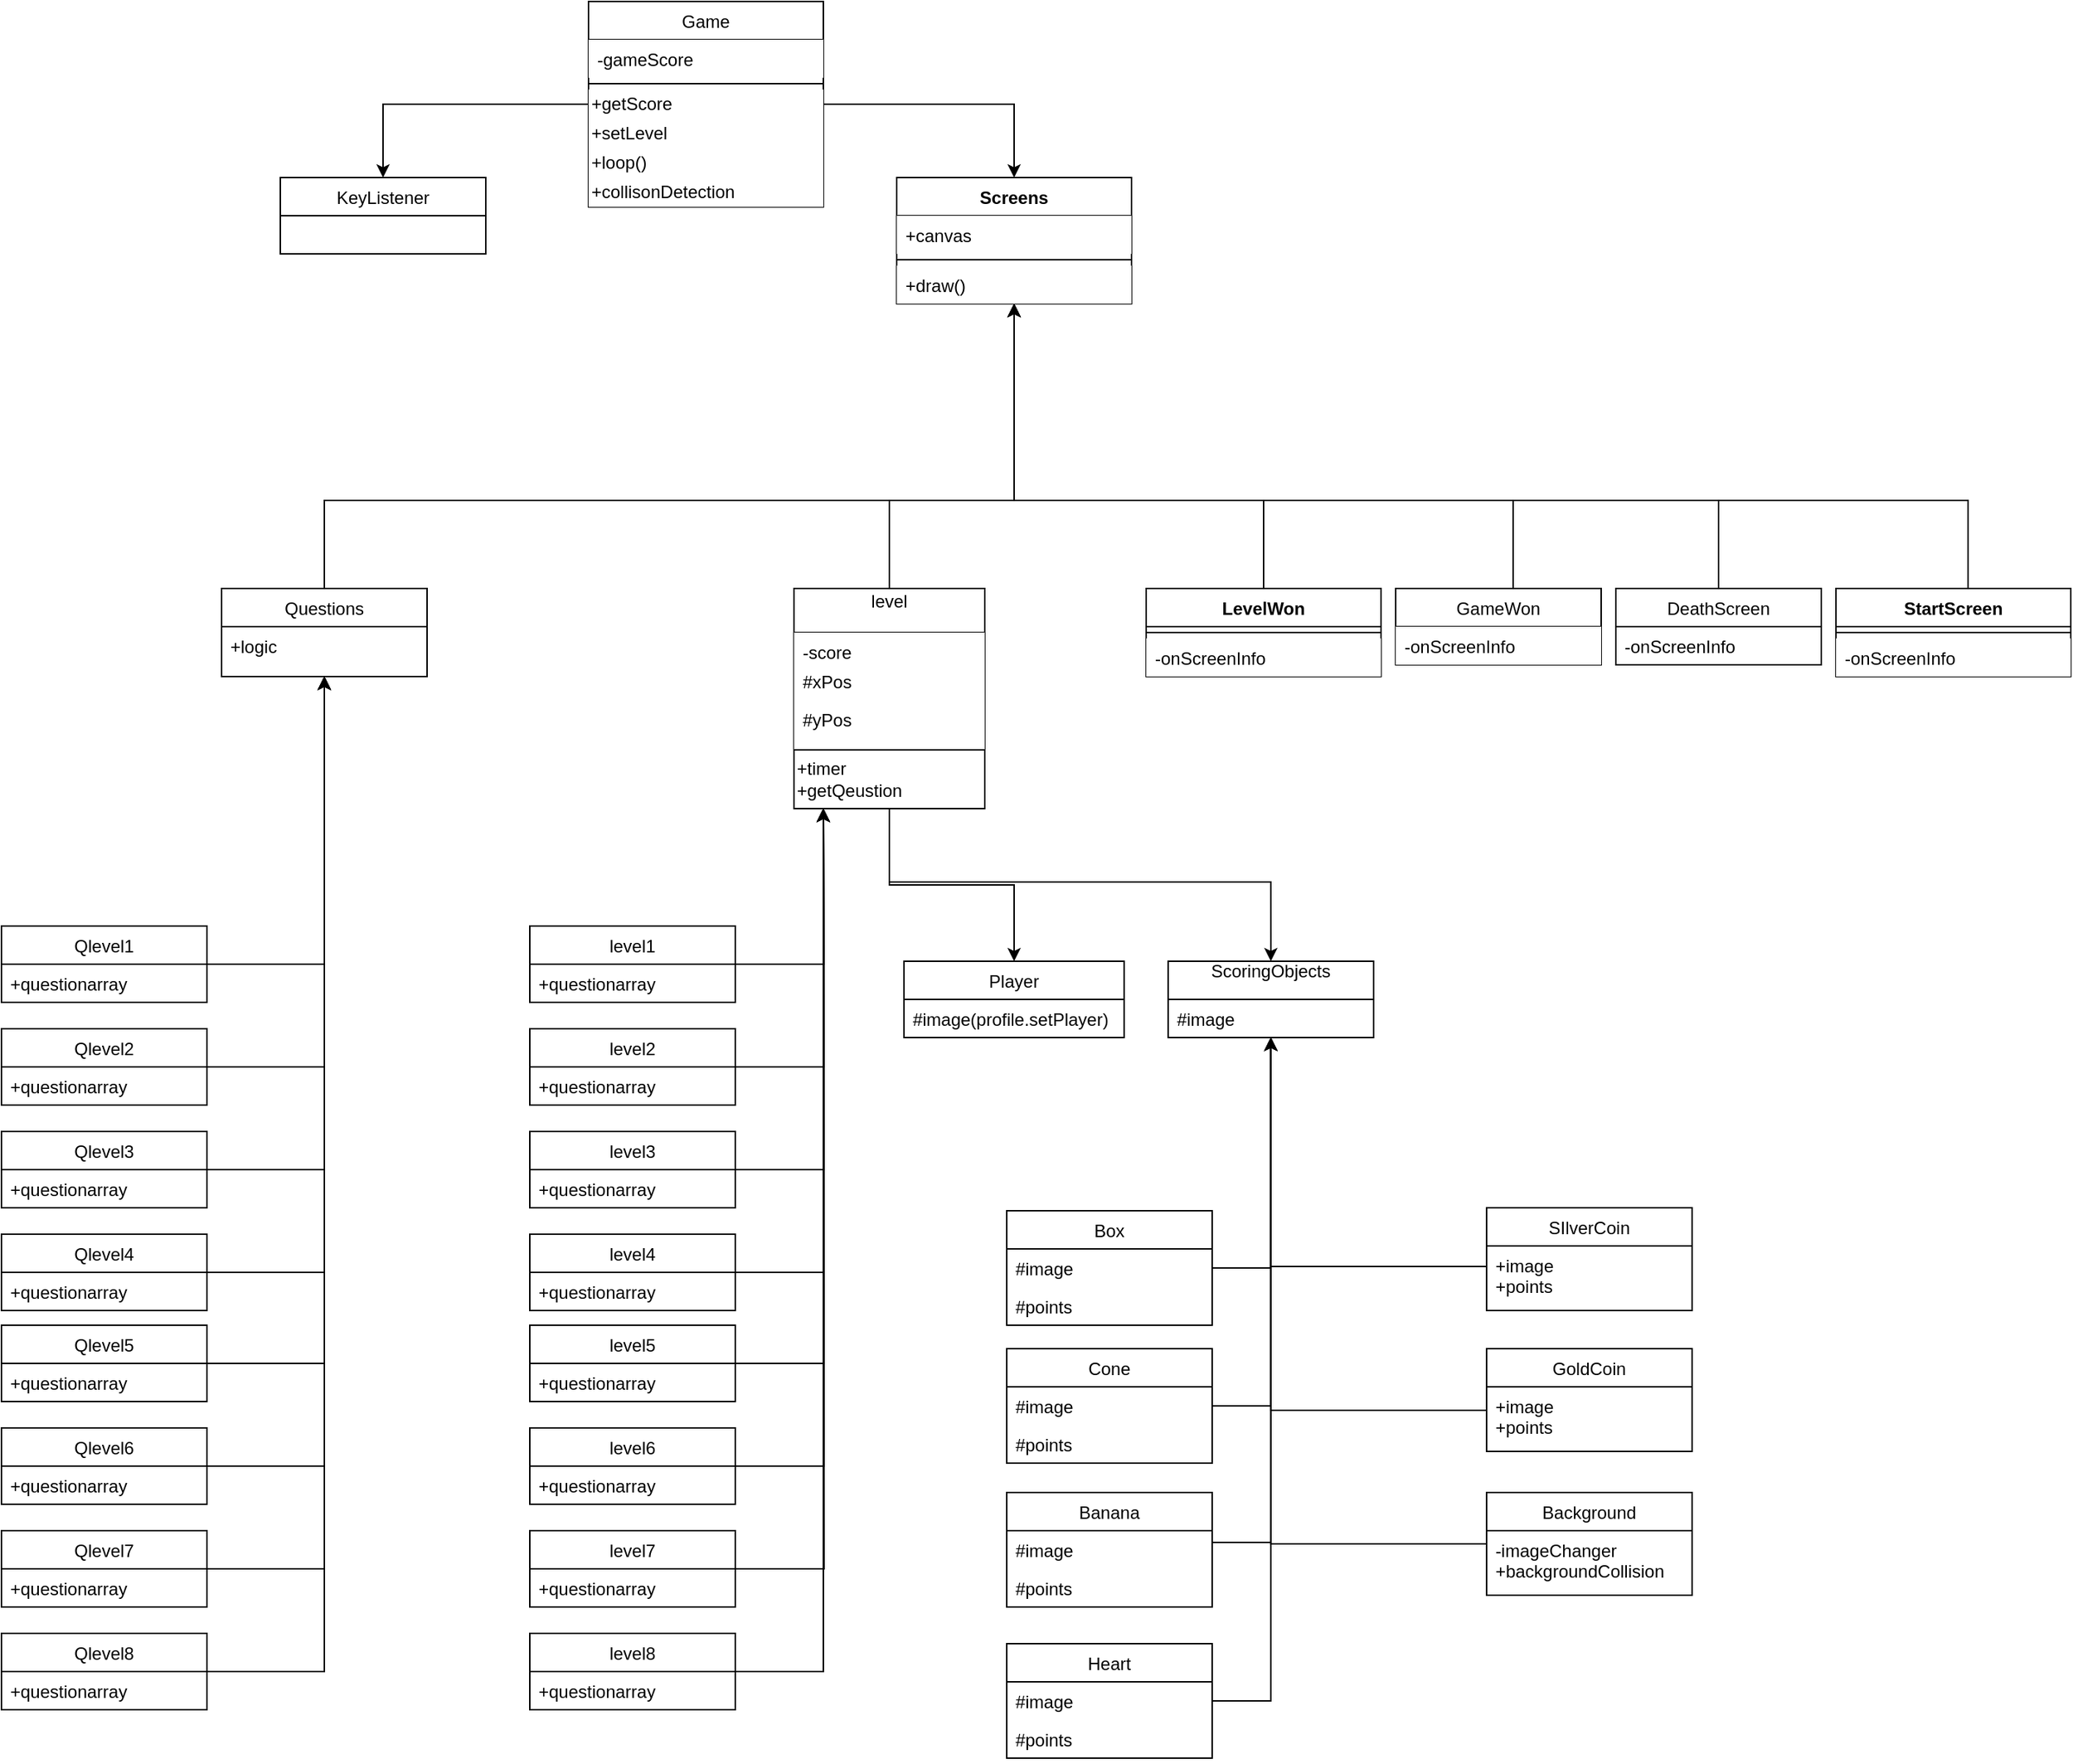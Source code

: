<mxfile version="14.1.8" type="device"><diagram id="C5RBs43oDa-KdzZeNtuy" name="Page-1"><mxGraphModel dx="2212" dy="693" grid="1" gridSize="10" guides="1" tooltips="1" connect="1" arrows="1" fold="1" page="1" pageScale="1" pageWidth="827" pageHeight="1169" background="none" math="0" shadow="0"><root><mxCell id="WIyWlLk6GJQsqaUBKTNV-0"/><mxCell id="WIyWlLk6GJQsqaUBKTNV-1" parent="WIyWlLk6GJQsqaUBKTNV-0"/><mxCell id="woW7bSK3TskyziPOlXTt-59" style="edgeStyle=orthogonalEdgeStyle;rounded=0;orthogonalLoop=1;jettySize=auto;html=1;entryX=0.5;entryY=0;entryDx=0;entryDy=0;" parent="WIyWlLk6GJQsqaUBKTNV-1" source="zkfFHV4jXpPFQw0GAbJ--13" target="cmQwsddx_C2XrzfBOJdh-424" edge="1"><mxGeometry relative="1" as="geometry"/></mxCell><mxCell id="cWbUObDsTVV6NZzlIecd-91" style="edgeStyle=orthogonalEdgeStyle;rounded=0;orthogonalLoop=1;jettySize=auto;html=1;" edge="1" parent="WIyWlLk6GJQsqaUBKTNV-1" source="zkfFHV4jXpPFQw0GAbJ--13" target="cWbUObDsTVV6NZzlIecd-87"><mxGeometry relative="1" as="geometry"><Array as="points"><mxPoint x="30" y="120"/></Array></mxGeometry></mxCell><mxCell id="zkfFHV4jXpPFQw0GAbJ--13" value="Game" style="swimlane;fontStyle=0;align=center;verticalAlign=top;childLayout=stackLayout;horizontal=1;startSize=26;horizontalStack=0;resizeParent=1;resizeLast=0;collapsible=1;marginBottom=0;rounded=0;shadow=0;strokeWidth=1;labelBackgroundColor=none;labelBorderColor=none;" parent="WIyWlLk6GJQsqaUBKTNV-1" vertex="1"><mxGeometry x="170" y="50" width="160" height="140" as="geometry"><mxRectangle x="340" y="380" width="170" height="26" as="alternateBounds"/></mxGeometry></mxCell><mxCell id="zkfFHV4jXpPFQw0GAbJ--14" value="-gameScore" style="text;align=left;verticalAlign=top;spacingLeft=4;spacingRight=4;overflow=hidden;rotatable=0;points=[[0,0.5],[1,0.5]];portConstraint=eastwest;fillColor=#ffffff;" parent="zkfFHV4jXpPFQw0GAbJ--13" vertex="1"><mxGeometry y="26" width="160" height="26" as="geometry"/></mxCell><mxCell id="zkfFHV4jXpPFQw0GAbJ--15" value="" style="line;html=1;strokeWidth=1;align=left;verticalAlign=middle;spacingTop=-1;spacingLeft=3;spacingRight=3;rotatable=0;labelPosition=right;points=[];portConstraint=eastwest;" parent="zkfFHV4jXpPFQw0GAbJ--13" vertex="1"><mxGeometry y="52" width="160" height="8" as="geometry"/></mxCell><mxCell id="woW7bSK3TskyziPOlXTt-0" value="+getScore" style="text;html=1;align=left;verticalAlign=middle;resizable=0;points=[];autosize=1;fillColor=#ffffff;" parent="zkfFHV4jXpPFQw0GAbJ--13" vertex="1"><mxGeometry y="60" width="160" height="20" as="geometry"/></mxCell><mxCell id="woW7bSK3TskyziPOlXTt-1" value="+setLevel" style="text;html=1;align=left;verticalAlign=middle;resizable=0;points=[];autosize=1;fillColor=#ffffff;" parent="zkfFHV4jXpPFQw0GAbJ--13" vertex="1"><mxGeometry y="80" width="160" height="20" as="geometry"/></mxCell><mxCell id="woW7bSK3TskyziPOlXTt-65" value="+loop()" style="text;html=1;align=left;verticalAlign=middle;resizable=0;points=[];autosize=1;fillColor=#ffffff;" parent="zkfFHV4jXpPFQw0GAbJ--13" vertex="1"><mxGeometry y="100" width="160" height="20" as="geometry"/></mxCell><mxCell id="woW7bSK3TskyziPOlXTt-66" value="+collisonDetection" style="text;html=1;align=left;verticalAlign=middle;resizable=0;points=[];autosize=1;fillColor=#ffffff;" parent="zkfFHV4jXpPFQw0GAbJ--13" vertex="1"><mxGeometry y="120" width="160" height="20" as="geometry"/></mxCell><mxCell id="cmQwsddx_C2XrzfBOJdh-424" value="Screens" style="swimlane;fontStyle=1;align=center;verticalAlign=top;childLayout=stackLayout;horizontal=1;startSize=26;horizontalStack=0;resizeParent=1;resizeParentMax=0;resizeLast=0;collapsible=1;marginBottom=0;" parent="WIyWlLk6GJQsqaUBKTNV-1" vertex="1"><mxGeometry x="380" y="170" width="160" height="86" as="geometry"/></mxCell><mxCell id="cmQwsddx_C2XrzfBOJdh-425" value="+canvas" style="text;strokeColor=none;align=left;verticalAlign=top;spacingLeft=4;spacingRight=4;overflow=hidden;rotatable=0;points=[[0,0.5],[1,0.5]];portConstraint=eastwest;fillColor=#ffffff;" parent="cmQwsddx_C2XrzfBOJdh-424" vertex="1"><mxGeometry y="26" width="160" height="26" as="geometry"/></mxCell><mxCell id="cmQwsddx_C2XrzfBOJdh-426" value="" style="line;strokeWidth=1;align=left;verticalAlign=middle;spacingTop=-1;spacingLeft=3;spacingRight=3;rotatable=0;labelPosition=right;points=[];portConstraint=eastwest;" parent="cmQwsddx_C2XrzfBOJdh-424" vertex="1"><mxGeometry y="52" width="160" height="8" as="geometry"/></mxCell><mxCell id="cmQwsddx_C2XrzfBOJdh-427" value="+draw()" style="text;strokeColor=none;align=left;verticalAlign=top;spacingLeft=4;spacingRight=4;overflow=hidden;rotatable=0;points=[[0,0.5],[1,0.5]];portConstraint=eastwest;fillColor=#ffffff;" parent="cmQwsddx_C2XrzfBOJdh-424" vertex="1"><mxGeometry y="60" width="160" height="26" as="geometry"/></mxCell><mxCell id="cmQwsddx_C2XrzfBOJdh-437" value="Player" style="swimlane;fontStyle=0;childLayout=stackLayout;horizontal=1;startSize=26;fillColor=none;horizontalStack=0;resizeParent=1;resizeParentMax=0;resizeLast=0;collapsible=1;marginBottom=0;" parent="WIyWlLk6GJQsqaUBKTNV-1" vertex="1"><mxGeometry x="384.94" y="704" width="150" height="52" as="geometry"/></mxCell><mxCell id="cmQwsddx_C2XrzfBOJdh-438" value="#image(profile.setPlayer)" style="text;strokeColor=none;fillColor=none;align=left;verticalAlign=top;spacingLeft=4;spacingRight=4;overflow=hidden;rotatable=0;points=[[0,0.5],[1,0.5]];portConstraint=eastwest;" parent="cmQwsddx_C2XrzfBOJdh-437" vertex="1"><mxGeometry y="26" width="150" height="26" as="geometry"/></mxCell><mxCell id="cmQwsddx_C2XrzfBOJdh-441" value="ScoringObjects&#10;" style="swimlane;fontStyle=0;childLayout=stackLayout;horizontal=1;startSize=26;fillColor=none;horizontalStack=0;resizeParent=1;resizeParentMax=0;resizeLast=0;collapsible=1;marginBottom=0;" parent="WIyWlLk6GJQsqaUBKTNV-1" vertex="1"><mxGeometry x="564.94" y="704" width="140" height="52" as="geometry"/></mxCell><mxCell id="cmQwsddx_C2XrzfBOJdh-442" value="#image" style="text;strokeColor=none;fillColor=none;align=left;verticalAlign=top;spacingLeft=4;spacingRight=4;overflow=hidden;rotatable=0;points=[[0,0.5],[1,0.5]];portConstraint=eastwest;" parent="cmQwsddx_C2XrzfBOJdh-441" vertex="1"><mxGeometry y="26" width="140" height="26" as="geometry"/></mxCell><mxCell id="cWbUObDsTVV6NZzlIecd-6" style="edgeStyle=orthogonalEdgeStyle;rounded=0;orthogonalLoop=1;jettySize=auto;html=1;" edge="1" parent="WIyWlLk6GJQsqaUBKTNV-1" source="cmQwsddx_C2XrzfBOJdh-445" target="cmQwsddx_C2XrzfBOJdh-424"><mxGeometry relative="1" as="geometry"><Array as="points"><mxPoint x="-10" y="390"/><mxPoint x="460" y="390"/></Array></mxGeometry></mxCell><mxCell id="cmQwsddx_C2XrzfBOJdh-445" value="Questions" style="swimlane;fontStyle=0;childLayout=stackLayout;horizontal=1;startSize=26;fillColor=none;horizontalStack=0;resizeParent=1;resizeParentMax=0;resizeLast=0;collapsible=1;marginBottom=0;" parent="WIyWlLk6GJQsqaUBKTNV-1" vertex="1"><mxGeometry x="-80" y="450" width="140" height="60" as="geometry"/></mxCell><mxCell id="cmQwsddx_C2XrzfBOJdh-446" value="+logic&#10;" style="text;strokeColor=none;fillColor=none;align=left;verticalAlign=top;spacingLeft=4;spacingRight=4;overflow=hidden;rotatable=0;points=[[0,0.5],[1,0.5]];portConstraint=eastwest;" parent="cmQwsddx_C2XrzfBOJdh-445" vertex="1"><mxGeometry y="26" width="140" height="34" as="geometry"/></mxCell><mxCell id="cmQwsddx_C2XrzfBOJdh-449" value="Box" style="swimlane;fontStyle=0;childLayout=stackLayout;horizontal=1;startSize=26;fillColor=none;horizontalStack=0;resizeParent=1;resizeParentMax=0;resizeLast=0;collapsible=1;marginBottom=0;" parent="WIyWlLk6GJQsqaUBKTNV-1" vertex="1"><mxGeometry x="454.94" y="874" width="140" height="78" as="geometry"/></mxCell><mxCell id="cmQwsddx_C2XrzfBOJdh-450" value="#image" style="text;strokeColor=none;fillColor=none;align=left;verticalAlign=top;spacingLeft=4;spacingRight=4;overflow=hidden;rotatable=0;points=[[0,0.5],[1,0.5]];portConstraint=eastwest;" parent="cmQwsddx_C2XrzfBOJdh-449" vertex="1"><mxGeometry y="26" width="140" height="26" as="geometry"/></mxCell><mxCell id="cWbUObDsTVV6NZzlIecd-66" value="#points" style="text;strokeColor=none;fillColor=none;align=left;verticalAlign=top;spacingLeft=4;spacingRight=4;overflow=hidden;rotatable=0;points=[[0,0.5],[1,0.5]];portConstraint=eastwest;" vertex="1" parent="cmQwsddx_C2XrzfBOJdh-449"><mxGeometry y="52" width="140" height="26" as="geometry"/></mxCell><mxCell id="cmQwsddx_C2XrzfBOJdh-453" value="SIlverCoin" style="swimlane;fontStyle=0;childLayout=stackLayout;horizontal=1;startSize=26;fillColor=none;horizontalStack=0;resizeParent=1;resizeParentMax=0;resizeLast=0;collapsible=1;marginBottom=0;" parent="WIyWlLk6GJQsqaUBKTNV-1" vertex="1"><mxGeometry x="781.94" y="872" width="140" height="70" as="geometry"/></mxCell><mxCell id="cmQwsddx_C2XrzfBOJdh-454" value="+image&#10;+points&#10;" style="text;strokeColor=none;fillColor=none;align=left;verticalAlign=top;spacingLeft=4;spacingRight=4;overflow=hidden;rotatable=0;points=[[0,0.5],[1,0.5]];portConstraint=eastwest;" parent="cmQwsddx_C2XrzfBOJdh-453" vertex="1"><mxGeometry y="26" width="140" height="44" as="geometry"/></mxCell><mxCell id="cWbUObDsTVV6NZzlIecd-5" style="edgeStyle=orthogonalEdgeStyle;rounded=0;orthogonalLoop=1;jettySize=auto;html=1;" edge="1" parent="WIyWlLk6GJQsqaUBKTNV-1" source="woW7bSK3TskyziPOlXTt-25" target="cmQwsddx_C2XrzfBOJdh-424"><mxGeometry relative="1" as="geometry"><Array as="points"><mxPoint x="375" y="390"/><mxPoint x="460" y="390"/></Array></mxGeometry></mxCell><mxCell id="cWbUObDsTVV6NZzlIecd-82" style="edgeStyle=orthogonalEdgeStyle;rounded=0;orthogonalLoop=1;jettySize=auto;html=1;" edge="1" parent="WIyWlLk6GJQsqaUBKTNV-1" source="woW7bSK3TskyziPOlXTt-25" target="cmQwsddx_C2XrzfBOJdh-437"><mxGeometry relative="1" as="geometry"><Array as="points"><mxPoint x="375" y="652"/><mxPoint x="460" y="652"/></Array></mxGeometry></mxCell><mxCell id="woW7bSK3TskyziPOlXTt-25" value="level&#10;" style="swimlane;fontStyle=0;childLayout=stackLayout;horizontal=1;startSize=30;horizontalStack=0;resizeParent=1;resizeParentMax=0;resizeLast=0;collapsible=1;marginBottom=0;" parent="WIyWlLk6GJQsqaUBKTNV-1" vertex="1"><mxGeometry x="310" y="450" width="130" height="150" as="geometry"/></mxCell><mxCell id="woW7bSK3TskyziPOlXTt-26" value="-score" style="text;strokeColor=none;align=left;verticalAlign=top;spacingLeft=4;spacingRight=4;overflow=hidden;rotatable=0;points=[[0,0.5],[1,0.5]];portConstraint=eastwest;fillColor=#ffffff;" parent="woW7bSK3TskyziPOlXTt-25" vertex="1"><mxGeometry y="30" width="130" height="20" as="geometry"/></mxCell><mxCell id="woW7bSK3TskyziPOlXTt-27" value="#xPos" style="text;strokeColor=none;align=left;verticalAlign=top;spacingLeft=4;spacingRight=4;overflow=hidden;rotatable=0;points=[[0,0.5],[1,0.5]];portConstraint=eastwest;fillColor=#ffffff;" parent="woW7bSK3TskyziPOlXTt-25" vertex="1"><mxGeometry y="50" width="130" height="26" as="geometry"/></mxCell><mxCell id="woW7bSK3TskyziPOlXTt-28" value="#yPos" style="text;strokeColor=none;align=left;verticalAlign=top;spacingLeft=4;spacingRight=4;overflow=hidden;rotatable=0;points=[[0,0.5],[1,0.5]];portConstraint=eastwest;fillColor=#ffffff;" parent="woW7bSK3TskyziPOlXTt-25" vertex="1"><mxGeometry y="76" width="130" height="34" as="geometry"/></mxCell><mxCell id="N8Upb9boHPWm8cPUTM1o-4" value="+timer&lt;br&gt;+getQeustion" style="text;html=1;align=left;verticalAlign=middle;whiteSpace=wrap;rounded=0;strokeColor=#000000;fillColor=#ffffff;" parent="woW7bSK3TskyziPOlXTt-25" vertex="1"><mxGeometry y="110" width="130" height="40" as="geometry"/></mxCell><mxCell id="KTdx3gDeT5TuoiYdzl2E-5" style="edgeStyle=orthogonalEdgeStyle;rounded=0;orthogonalLoop=1;jettySize=auto;html=1;" parent="WIyWlLk6GJQsqaUBKTNV-1" source="woW7bSK3TskyziPOlXTt-32" target="cmQwsddx_C2XrzfBOJdh-424" edge="1"><mxGeometry relative="1" as="geometry"><Array as="points"><mxPoint x="940" y="390"/><mxPoint x="460" y="390"/></Array></mxGeometry></mxCell><mxCell id="woW7bSK3TskyziPOlXTt-32" value="DeathScreen" style="swimlane;fontStyle=0;childLayout=stackLayout;horizontal=1;startSize=26;fillColor=none;horizontalStack=0;resizeParent=1;resizeParentMax=0;resizeLast=0;collapsible=1;marginBottom=0;" parent="WIyWlLk6GJQsqaUBKTNV-1" vertex="1"><mxGeometry x="870" y="450" width="140" height="52" as="geometry"/></mxCell><mxCell id="woW7bSK3TskyziPOlXTt-33" value="-onScreenInfo" style="text;fillColor=none;align=left;verticalAlign=top;spacingLeft=4;spacingRight=4;overflow=hidden;rotatable=0;points=[[0,0.5],[1,0.5]];portConstraint=eastwest;strokeColor=#000000;" parent="woW7bSK3TskyziPOlXTt-32" vertex="1"><mxGeometry y="26" width="140" height="26" as="geometry"/></mxCell><mxCell id="N8Upb9boHPWm8cPUTM1o-2" value="" style="endArrow=none;html=1;entryX=0.993;entryY=0;entryDx=0;entryDy=0;entryPerimeter=0;" parent="woW7bSK3TskyziPOlXTt-32" edge="1"><mxGeometry width="50" height="50" relative="1" as="geometry"><mxPoint y="52" as="sourcePoint"/><mxPoint x="139.02" y="52" as="targetPoint"/></mxGeometry></mxCell><mxCell id="KTdx3gDeT5TuoiYdzl2E-6" style="edgeStyle=orthogonalEdgeStyle;rounded=0;orthogonalLoop=1;jettySize=auto;html=1;" parent="WIyWlLk6GJQsqaUBKTNV-1" source="woW7bSK3TskyziPOlXTt-53" target="cmQwsddx_C2XrzfBOJdh-424" edge="1"><mxGeometry relative="1" as="geometry"><Array as="points"><mxPoint x="800" y="390"/><mxPoint x="460" y="390"/></Array></mxGeometry></mxCell><mxCell id="woW7bSK3TskyziPOlXTt-53" value="GameWon" style="swimlane;fontStyle=0;childLayout=stackLayout;horizontal=1;startSize=26;horizontalStack=0;resizeParent=1;resizeParentMax=0;resizeLast=0;collapsible=1;marginBottom=0;" parent="WIyWlLk6GJQsqaUBKTNV-1" vertex="1"><mxGeometry x="720" y="450" width="140" height="52" as="geometry"/></mxCell><mxCell id="woW7bSK3TskyziPOlXTt-54" value="-onScreenInfo" style="text;strokeColor=none;align=left;verticalAlign=top;spacingLeft=4;spacingRight=4;overflow=hidden;rotatable=0;points=[[0,0.5],[1,0.5]];portConstraint=eastwest;fillColor=#ffffff;" parent="woW7bSK3TskyziPOlXTt-53" vertex="1"><mxGeometry y="26" width="140" height="26" as="geometry"/></mxCell><mxCell id="KTdx3gDeT5TuoiYdzl2E-4" style="edgeStyle=orthogonalEdgeStyle;rounded=0;orthogonalLoop=1;jettySize=auto;html=1;" parent="WIyWlLk6GJQsqaUBKTNV-1" source="rzgXVc5OYbUbA2qKZ6S_-1" target="cmQwsddx_C2XrzfBOJdh-424" edge="1"><mxGeometry relative="1" as="geometry"><Array as="points"><mxPoint x="630" y="390"/><mxPoint x="460" y="390"/></Array></mxGeometry></mxCell><mxCell id="rzgXVc5OYbUbA2qKZ6S_-1" value="LevelWon" style="swimlane;fontStyle=1;align=center;verticalAlign=top;childLayout=stackLayout;horizontal=1;startSize=26;horizontalStack=0;resizeParent=1;resizeParentMax=0;resizeLast=0;collapsible=1;marginBottom=0;" parent="WIyWlLk6GJQsqaUBKTNV-1" vertex="1"><mxGeometry x="550" y="450" width="160" height="60" as="geometry"/></mxCell><mxCell id="rzgXVc5OYbUbA2qKZ6S_-3" value="" style="line;strokeWidth=1;align=left;verticalAlign=middle;spacingTop=-1;spacingLeft=3;spacingRight=3;rotatable=0;labelPosition=right;points=[];portConstraint=eastwest;" parent="rzgXVc5OYbUbA2qKZ6S_-1" vertex="1"><mxGeometry y="26" width="160" height="8" as="geometry"/></mxCell><mxCell id="rzgXVc5OYbUbA2qKZ6S_-4" value="-onScreenInfo" style="text;strokeColor=none;align=left;verticalAlign=top;spacingLeft=4;spacingRight=4;overflow=hidden;rotatable=0;points=[[0,0.5],[1,0.5]];portConstraint=eastwest;fillColor=#ffffff;" parent="rzgXVc5OYbUbA2qKZ6S_-1" vertex="1"><mxGeometry y="34" width="160" height="26" as="geometry"/></mxCell><mxCell id="cWbUObDsTVV6NZzlIecd-14" style="edgeStyle=orthogonalEdgeStyle;rounded=0;orthogonalLoop=1;jettySize=auto;html=1;" edge="1" parent="WIyWlLk6GJQsqaUBKTNV-1" source="cWbUObDsTVV6NZzlIecd-7" target="cmQwsddx_C2XrzfBOJdh-445"><mxGeometry relative="1" as="geometry"/></mxCell><mxCell id="cWbUObDsTVV6NZzlIecd-7" value="Qlevel1" style="swimlane;fontStyle=0;childLayout=stackLayout;horizontal=1;startSize=26;fillColor=none;horizontalStack=0;resizeParent=1;resizeParentMax=0;resizeLast=0;collapsible=1;marginBottom=0;" vertex="1" parent="WIyWlLk6GJQsqaUBKTNV-1"><mxGeometry x="-230" y="680" width="140" height="52" as="geometry"/></mxCell><mxCell id="cWbUObDsTVV6NZzlIecd-8" value="+questionarray" style="text;strokeColor=none;fillColor=none;align=left;verticalAlign=top;spacingLeft=4;spacingRight=4;overflow=hidden;rotatable=0;points=[[0,0.5],[1,0.5]];portConstraint=eastwest;" vertex="1" parent="cWbUObDsTVV6NZzlIecd-7"><mxGeometry y="26" width="140" height="26" as="geometry"/></mxCell><mxCell id="cWbUObDsTVV6NZzlIecd-15" style="edgeStyle=orthogonalEdgeStyle;rounded=0;orthogonalLoop=1;jettySize=auto;html=1;" edge="1" parent="WIyWlLk6GJQsqaUBKTNV-1" source="cWbUObDsTVV6NZzlIecd-12" target="cmQwsddx_C2XrzfBOJdh-445"><mxGeometry relative="1" as="geometry"/></mxCell><mxCell id="cWbUObDsTVV6NZzlIecd-12" value="Qlevel2" style="swimlane;fontStyle=0;childLayout=stackLayout;horizontal=1;startSize=26;fillColor=none;horizontalStack=0;resizeParent=1;resizeParentMax=0;resizeLast=0;collapsible=1;marginBottom=0;" vertex="1" parent="WIyWlLk6GJQsqaUBKTNV-1"><mxGeometry x="-230" y="750" width="140" height="52" as="geometry"/></mxCell><mxCell id="cWbUObDsTVV6NZzlIecd-13" value="+questionarray" style="text;strokeColor=none;fillColor=none;align=left;verticalAlign=top;spacingLeft=4;spacingRight=4;overflow=hidden;rotatable=0;points=[[0,0.5],[1,0.5]];portConstraint=eastwest;" vertex="1" parent="cWbUObDsTVV6NZzlIecd-12"><mxGeometry y="26" width="140" height="26" as="geometry"/></mxCell><mxCell id="cWbUObDsTVV6NZzlIecd-16" style="edgeStyle=orthogonalEdgeStyle;rounded=0;orthogonalLoop=1;jettySize=auto;html=1;" edge="1" parent="WIyWlLk6GJQsqaUBKTNV-1" source="cWbUObDsTVV6NZzlIecd-17" target="cmQwsddx_C2XrzfBOJdh-445"><mxGeometry relative="1" as="geometry"><mxPoint x="-10" y="699.946" as="targetPoint"/></mxGeometry></mxCell><mxCell id="cWbUObDsTVV6NZzlIecd-17" value="Qlevel3" style="swimlane;fontStyle=0;childLayout=stackLayout;horizontal=1;startSize=26;fillColor=none;horizontalStack=0;resizeParent=1;resizeParentMax=0;resizeLast=0;collapsible=1;marginBottom=0;" vertex="1" parent="WIyWlLk6GJQsqaUBKTNV-1"><mxGeometry x="-230" y="820" width="140" height="52" as="geometry"/></mxCell><mxCell id="cWbUObDsTVV6NZzlIecd-18" value="+questionarray" style="text;strokeColor=none;fillColor=none;align=left;verticalAlign=top;spacingLeft=4;spacingRight=4;overflow=hidden;rotatable=0;points=[[0,0.5],[1,0.5]];portConstraint=eastwest;" vertex="1" parent="cWbUObDsTVV6NZzlIecd-17"><mxGeometry y="26" width="140" height="26" as="geometry"/></mxCell><mxCell id="cWbUObDsTVV6NZzlIecd-19" style="edgeStyle=orthogonalEdgeStyle;rounded=0;orthogonalLoop=1;jettySize=auto;html=1;" edge="1" parent="WIyWlLk6GJQsqaUBKTNV-1" source="cWbUObDsTVV6NZzlIecd-20" target="cmQwsddx_C2XrzfBOJdh-445"><mxGeometry relative="1" as="geometry"><mxPoint x="-10" y="740" as="targetPoint"/><Array as="points"><mxPoint x="-10" y="916"/></Array></mxGeometry></mxCell><mxCell id="cWbUObDsTVV6NZzlIecd-20" value="Qlevel4" style="swimlane;fontStyle=0;childLayout=stackLayout;horizontal=1;startSize=26;fillColor=none;horizontalStack=0;resizeParent=1;resizeParentMax=0;resizeLast=0;collapsible=1;marginBottom=0;" vertex="1" parent="WIyWlLk6GJQsqaUBKTNV-1"><mxGeometry x="-230" y="890" width="140" height="52" as="geometry"/></mxCell><mxCell id="cWbUObDsTVV6NZzlIecd-21" value="+questionarray" style="text;strokeColor=none;fillColor=none;align=left;verticalAlign=top;spacingLeft=4;spacingRight=4;overflow=hidden;rotatable=0;points=[[0,0.5],[1,0.5]];portConstraint=eastwest;" vertex="1" parent="cWbUObDsTVV6NZzlIecd-20"><mxGeometry y="26" width="140" height="26" as="geometry"/></mxCell><mxCell id="cWbUObDsTVV6NZzlIecd-22" style="edgeStyle=orthogonalEdgeStyle;rounded=0;orthogonalLoop=1;jettySize=auto;html=1;" edge="1" parent="WIyWlLk6GJQsqaUBKTNV-1" source="cWbUObDsTVV6NZzlIecd-23" target="cmQwsddx_C2XrzfBOJdh-445"><mxGeometry relative="1" as="geometry"><mxPoint x="-10" y="872" as="targetPoint"/></mxGeometry></mxCell><mxCell id="cWbUObDsTVV6NZzlIecd-23" value="Qlevel5" style="swimlane;fontStyle=0;childLayout=stackLayout;horizontal=1;startSize=26;fillColor=none;horizontalStack=0;resizeParent=1;resizeParentMax=0;resizeLast=0;collapsible=1;marginBottom=0;" vertex="1" parent="WIyWlLk6GJQsqaUBKTNV-1"><mxGeometry x="-230" y="952" width="140" height="52" as="geometry"/></mxCell><mxCell id="cWbUObDsTVV6NZzlIecd-24" value="+questionarray" style="text;strokeColor=none;fillColor=none;align=left;verticalAlign=top;spacingLeft=4;spacingRight=4;overflow=hidden;rotatable=0;points=[[0,0.5],[1,0.5]];portConstraint=eastwest;" vertex="1" parent="cWbUObDsTVV6NZzlIecd-23"><mxGeometry y="26" width="140" height="26" as="geometry"/></mxCell><mxCell id="cWbUObDsTVV6NZzlIecd-25" style="edgeStyle=orthogonalEdgeStyle;rounded=0;orthogonalLoop=1;jettySize=auto;html=1;" edge="1" parent="WIyWlLk6GJQsqaUBKTNV-1" source="cWbUObDsTVV6NZzlIecd-26" target="cmQwsddx_C2XrzfBOJdh-445"><mxGeometry relative="1" as="geometry"><mxPoint x="-10" y="872" as="targetPoint"/></mxGeometry></mxCell><mxCell id="cWbUObDsTVV6NZzlIecd-26" value="Qlevel6" style="swimlane;fontStyle=0;childLayout=stackLayout;horizontal=1;startSize=26;fillColor=none;horizontalStack=0;resizeParent=1;resizeParentMax=0;resizeLast=0;collapsible=1;marginBottom=0;" vertex="1" parent="WIyWlLk6GJQsqaUBKTNV-1"><mxGeometry x="-230" y="1022" width="140" height="52" as="geometry"/></mxCell><mxCell id="cWbUObDsTVV6NZzlIecd-27" value="+questionarray" style="text;strokeColor=none;fillColor=none;align=left;verticalAlign=top;spacingLeft=4;spacingRight=4;overflow=hidden;rotatable=0;points=[[0,0.5],[1,0.5]];portConstraint=eastwest;" vertex="1" parent="cWbUObDsTVV6NZzlIecd-26"><mxGeometry y="26" width="140" height="26" as="geometry"/></mxCell><mxCell id="cWbUObDsTVV6NZzlIecd-28" style="edgeStyle=orthogonalEdgeStyle;rounded=0;orthogonalLoop=1;jettySize=auto;html=1;" edge="1" parent="WIyWlLk6GJQsqaUBKTNV-1" source="cWbUObDsTVV6NZzlIecd-29" target="cmQwsddx_C2XrzfBOJdh-445"><mxGeometry relative="1" as="geometry"><mxPoint x="-10" y="872" as="targetPoint"/></mxGeometry></mxCell><mxCell id="cWbUObDsTVV6NZzlIecd-29" value="Qlevel7" style="swimlane;fontStyle=0;childLayout=stackLayout;horizontal=1;startSize=26;fillColor=none;horizontalStack=0;resizeParent=1;resizeParentMax=0;resizeLast=0;collapsible=1;marginBottom=0;" vertex="1" parent="WIyWlLk6GJQsqaUBKTNV-1"><mxGeometry x="-230" y="1092" width="140" height="52" as="geometry"/></mxCell><mxCell id="cWbUObDsTVV6NZzlIecd-30" value="+questionarray" style="text;strokeColor=none;fillColor=none;align=left;verticalAlign=top;spacingLeft=4;spacingRight=4;overflow=hidden;rotatable=0;points=[[0,0.5],[1,0.5]];portConstraint=eastwest;" vertex="1" parent="cWbUObDsTVV6NZzlIecd-29"><mxGeometry y="26" width="140" height="26" as="geometry"/></mxCell><mxCell id="cWbUObDsTVV6NZzlIecd-31" style="edgeStyle=orthogonalEdgeStyle;rounded=0;orthogonalLoop=1;jettySize=auto;html=1;" edge="1" parent="WIyWlLk6GJQsqaUBKTNV-1" source="cWbUObDsTVV6NZzlIecd-32" target="cmQwsddx_C2XrzfBOJdh-445"><mxGeometry relative="1" as="geometry"><mxPoint x="-10" y="872" as="targetPoint"/><Array as="points"><mxPoint x="-10" y="1188"/></Array></mxGeometry></mxCell><mxCell id="cWbUObDsTVV6NZzlIecd-32" value="Qlevel8" style="swimlane;fontStyle=0;childLayout=stackLayout;horizontal=1;startSize=26;fillColor=none;horizontalStack=0;resizeParent=1;resizeParentMax=0;resizeLast=0;collapsible=1;marginBottom=0;" vertex="1" parent="WIyWlLk6GJQsqaUBKTNV-1"><mxGeometry x="-230" y="1162" width="140" height="52" as="geometry"/></mxCell><mxCell id="cWbUObDsTVV6NZzlIecd-33" value="+questionarray" style="text;strokeColor=none;fillColor=none;align=left;verticalAlign=top;spacingLeft=4;spacingRight=4;overflow=hidden;rotatable=0;points=[[0,0.5],[1,0.5]];portConstraint=eastwest;" vertex="1" parent="cWbUObDsTVV6NZzlIecd-32"><mxGeometry y="26" width="140" height="26" as="geometry"/></mxCell><mxCell id="cWbUObDsTVV6NZzlIecd-34" style="edgeStyle=orthogonalEdgeStyle;rounded=0;orthogonalLoop=1;jettySize=auto;html=1;" edge="1" parent="WIyWlLk6GJQsqaUBKTNV-1" source="cWbUObDsTVV6NZzlIecd-35"><mxGeometry relative="1" as="geometry"><mxPoint x="330" y="600" as="targetPoint"/></mxGeometry></mxCell><mxCell id="cWbUObDsTVV6NZzlIecd-35" value="level1" style="swimlane;fontStyle=0;childLayout=stackLayout;horizontal=1;startSize=26;fillColor=none;horizontalStack=0;resizeParent=1;resizeParentMax=0;resizeLast=0;collapsible=1;marginBottom=0;" vertex="1" parent="WIyWlLk6GJQsqaUBKTNV-1"><mxGeometry x="130" y="680" width="140" height="52" as="geometry"/></mxCell><mxCell id="cWbUObDsTVV6NZzlIecd-36" value="+questionarray" style="text;strokeColor=none;fillColor=none;align=left;verticalAlign=top;spacingLeft=4;spacingRight=4;overflow=hidden;rotatable=0;points=[[0,0.5],[1,0.5]];portConstraint=eastwest;" vertex="1" parent="cWbUObDsTVV6NZzlIecd-35"><mxGeometry y="26" width="140" height="26" as="geometry"/></mxCell><mxCell id="cWbUObDsTVV6NZzlIecd-37" style="edgeStyle=orthogonalEdgeStyle;rounded=0;orthogonalLoop=1;jettySize=auto;html=1;" edge="1" parent="WIyWlLk6GJQsqaUBKTNV-1" source="cWbUObDsTVV6NZzlIecd-38"><mxGeometry relative="1" as="geometry"><mxPoint x="330" y="600" as="targetPoint"/></mxGeometry></mxCell><mxCell id="cWbUObDsTVV6NZzlIecd-38" value="level2" style="swimlane;fontStyle=0;childLayout=stackLayout;horizontal=1;startSize=26;fillColor=none;horizontalStack=0;resizeParent=1;resizeParentMax=0;resizeLast=0;collapsible=1;marginBottom=0;" vertex="1" parent="WIyWlLk6GJQsqaUBKTNV-1"><mxGeometry x="130" y="750" width="140" height="52" as="geometry"/></mxCell><mxCell id="cWbUObDsTVV6NZzlIecd-39" value="+questionarray" style="text;strokeColor=none;fillColor=none;align=left;verticalAlign=top;spacingLeft=4;spacingRight=4;overflow=hidden;rotatable=0;points=[[0,0.5],[1,0.5]];portConstraint=eastwest;" vertex="1" parent="cWbUObDsTVV6NZzlIecd-38"><mxGeometry y="26" width="140" height="26" as="geometry"/></mxCell><mxCell id="cWbUObDsTVV6NZzlIecd-40" style="edgeStyle=orthogonalEdgeStyle;rounded=0;orthogonalLoop=1;jettySize=auto;html=1;" edge="1" parent="WIyWlLk6GJQsqaUBKTNV-1" source="cWbUObDsTVV6NZzlIecd-41"><mxGeometry relative="1" as="geometry"><mxPoint x="330" y="600" as="targetPoint"/></mxGeometry></mxCell><mxCell id="cWbUObDsTVV6NZzlIecd-41" value="level3" style="swimlane;fontStyle=0;childLayout=stackLayout;horizontal=1;startSize=26;fillColor=none;horizontalStack=0;resizeParent=1;resizeParentMax=0;resizeLast=0;collapsible=1;marginBottom=0;" vertex="1" parent="WIyWlLk6GJQsqaUBKTNV-1"><mxGeometry x="130" y="820" width="140" height="52" as="geometry"/></mxCell><mxCell id="cWbUObDsTVV6NZzlIecd-42" value="+questionarray" style="text;strokeColor=none;fillColor=none;align=left;verticalAlign=top;spacingLeft=4;spacingRight=4;overflow=hidden;rotatable=0;points=[[0,0.5],[1,0.5]];portConstraint=eastwest;" vertex="1" parent="cWbUObDsTVV6NZzlIecd-41"><mxGeometry y="26" width="140" height="26" as="geometry"/></mxCell><mxCell id="cWbUObDsTVV6NZzlIecd-43" style="edgeStyle=orthogonalEdgeStyle;rounded=0;orthogonalLoop=1;jettySize=auto;html=1;" edge="1" parent="WIyWlLk6GJQsqaUBKTNV-1" source="cWbUObDsTVV6NZzlIecd-44"><mxGeometry relative="1" as="geometry"><mxPoint x="330" y="600" as="targetPoint"/><Array as="points"><mxPoint x="330" y="916"/></Array></mxGeometry></mxCell><mxCell id="cWbUObDsTVV6NZzlIecd-44" value="level4" style="swimlane;fontStyle=0;childLayout=stackLayout;horizontal=1;startSize=26;fillColor=none;horizontalStack=0;resizeParent=1;resizeParentMax=0;resizeLast=0;collapsible=1;marginBottom=0;" vertex="1" parent="WIyWlLk6GJQsqaUBKTNV-1"><mxGeometry x="130" y="890" width="140" height="52" as="geometry"/></mxCell><mxCell id="cWbUObDsTVV6NZzlIecd-45" value="+questionarray" style="text;strokeColor=none;fillColor=none;align=left;verticalAlign=top;spacingLeft=4;spacingRight=4;overflow=hidden;rotatable=0;points=[[0,0.5],[1,0.5]];portConstraint=eastwest;" vertex="1" parent="cWbUObDsTVV6NZzlIecd-44"><mxGeometry y="26" width="140" height="26" as="geometry"/></mxCell><mxCell id="cWbUObDsTVV6NZzlIecd-46" style="edgeStyle=orthogonalEdgeStyle;rounded=0;orthogonalLoop=1;jettySize=auto;html=1;" edge="1" parent="WIyWlLk6GJQsqaUBKTNV-1" source="cWbUObDsTVV6NZzlIecd-47"><mxGeometry relative="1" as="geometry"><mxPoint x="330" y="600" as="targetPoint"/></mxGeometry></mxCell><mxCell id="cWbUObDsTVV6NZzlIecd-47" value="level5" style="swimlane;fontStyle=0;childLayout=stackLayout;horizontal=1;startSize=26;fillColor=none;horizontalStack=0;resizeParent=1;resizeParentMax=0;resizeLast=0;collapsible=1;marginBottom=0;" vertex="1" parent="WIyWlLk6GJQsqaUBKTNV-1"><mxGeometry x="130" y="952" width="140" height="52" as="geometry"/></mxCell><mxCell id="cWbUObDsTVV6NZzlIecd-48" value="+questionarray" style="text;strokeColor=none;fillColor=none;align=left;verticalAlign=top;spacingLeft=4;spacingRight=4;overflow=hidden;rotatable=0;points=[[0,0.5],[1,0.5]];portConstraint=eastwest;" vertex="1" parent="cWbUObDsTVV6NZzlIecd-47"><mxGeometry y="26" width="140" height="26" as="geometry"/></mxCell><mxCell id="cWbUObDsTVV6NZzlIecd-49" style="edgeStyle=orthogonalEdgeStyle;rounded=0;orthogonalLoop=1;jettySize=auto;html=1;" edge="1" parent="WIyWlLk6GJQsqaUBKTNV-1" source="cWbUObDsTVV6NZzlIecd-50"><mxGeometry relative="1" as="geometry"><mxPoint x="330" y="600" as="targetPoint"/></mxGeometry></mxCell><mxCell id="cWbUObDsTVV6NZzlIecd-50" value="level6" style="swimlane;fontStyle=0;childLayout=stackLayout;horizontal=1;startSize=26;fillColor=none;horizontalStack=0;resizeParent=1;resizeParentMax=0;resizeLast=0;collapsible=1;marginBottom=0;" vertex="1" parent="WIyWlLk6GJQsqaUBKTNV-1"><mxGeometry x="130" y="1022" width="140" height="52" as="geometry"/></mxCell><mxCell id="cWbUObDsTVV6NZzlIecd-51" value="+questionarray" style="text;strokeColor=none;fillColor=none;align=left;verticalAlign=top;spacingLeft=4;spacingRight=4;overflow=hidden;rotatable=0;points=[[0,0.5],[1,0.5]];portConstraint=eastwest;" vertex="1" parent="cWbUObDsTVV6NZzlIecd-50"><mxGeometry y="26" width="140" height="26" as="geometry"/></mxCell><mxCell id="cWbUObDsTVV6NZzlIecd-52" style="edgeStyle=orthogonalEdgeStyle;rounded=0;orthogonalLoop=1;jettySize=auto;html=1;" edge="1" parent="WIyWlLk6GJQsqaUBKTNV-1" source="cWbUObDsTVV6NZzlIecd-53"><mxGeometry relative="1" as="geometry"><mxPoint x="330" y="600" as="targetPoint"/></mxGeometry></mxCell><mxCell id="cWbUObDsTVV6NZzlIecd-53" value="level7" style="swimlane;fontStyle=0;childLayout=stackLayout;horizontal=1;startSize=26;fillColor=none;horizontalStack=0;resizeParent=1;resizeParentMax=0;resizeLast=0;collapsible=1;marginBottom=0;" vertex="1" parent="WIyWlLk6GJQsqaUBKTNV-1"><mxGeometry x="130" y="1092" width="140" height="52" as="geometry"/></mxCell><mxCell id="cWbUObDsTVV6NZzlIecd-54" value="+questionarray" style="text;strokeColor=none;fillColor=none;align=left;verticalAlign=top;spacingLeft=4;spacingRight=4;overflow=hidden;rotatable=0;points=[[0,0.5],[1,0.5]];portConstraint=eastwest;" vertex="1" parent="cWbUObDsTVV6NZzlIecd-53"><mxGeometry y="26" width="140" height="26" as="geometry"/></mxCell><mxCell id="cWbUObDsTVV6NZzlIecd-55" style="edgeStyle=orthogonalEdgeStyle;rounded=0;orthogonalLoop=1;jettySize=auto;html=1;" edge="1" parent="WIyWlLk6GJQsqaUBKTNV-1" source="cWbUObDsTVV6NZzlIecd-56"><mxGeometry relative="1" as="geometry"><mxPoint x="330" y="600" as="targetPoint"/><Array as="points"><mxPoint x="330" y="1188"/></Array></mxGeometry></mxCell><mxCell id="cWbUObDsTVV6NZzlIecd-56" value="level8" style="swimlane;fontStyle=0;childLayout=stackLayout;horizontal=1;startSize=26;fillColor=none;horizontalStack=0;resizeParent=1;resizeParentMax=0;resizeLast=0;collapsible=1;marginBottom=0;" vertex="1" parent="WIyWlLk6GJQsqaUBKTNV-1"><mxGeometry x="130" y="1162" width="140" height="52" as="geometry"/></mxCell><mxCell id="cWbUObDsTVV6NZzlIecd-57" value="+questionarray" style="text;strokeColor=none;fillColor=none;align=left;verticalAlign=top;spacingLeft=4;spacingRight=4;overflow=hidden;rotatable=0;points=[[0,0.5],[1,0.5]];portConstraint=eastwest;" vertex="1" parent="cWbUObDsTVV6NZzlIecd-56"><mxGeometry y="26" width="140" height="26" as="geometry"/></mxCell><mxCell id="cWbUObDsTVV6NZzlIecd-64" value="GoldCoin" style="swimlane;fontStyle=0;childLayout=stackLayout;horizontal=1;startSize=26;fillColor=none;horizontalStack=0;resizeParent=1;resizeParentMax=0;resizeLast=0;collapsible=1;marginBottom=0;" vertex="1" parent="WIyWlLk6GJQsqaUBKTNV-1"><mxGeometry x="781.94" y="968" width="140" height="70" as="geometry"/></mxCell><mxCell id="cWbUObDsTVV6NZzlIecd-65" value="+image&#10;+points&#10;" style="text;strokeColor=none;fillColor=none;align=left;verticalAlign=top;spacingLeft=4;spacingRight=4;overflow=hidden;rotatable=0;points=[[0,0.5],[1,0.5]];portConstraint=eastwest;" vertex="1" parent="cWbUObDsTVV6NZzlIecd-64"><mxGeometry y="26" width="140" height="44" as="geometry"/></mxCell><mxCell id="cWbUObDsTVV6NZzlIecd-67" value="Cone" style="swimlane;fontStyle=0;childLayout=stackLayout;horizontal=1;startSize=26;fillColor=none;horizontalStack=0;resizeParent=1;resizeParentMax=0;resizeLast=0;collapsible=1;marginBottom=0;" vertex="1" parent="WIyWlLk6GJQsqaUBKTNV-1"><mxGeometry x="454.94" y="968" width="140" height="78" as="geometry"/></mxCell><mxCell id="cWbUObDsTVV6NZzlIecd-68" value="#image" style="text;strokeColor=none;fillColor=none;align=left;verticalAlign=top;spacingLeft=4;spacingRight=4;overflow=hidden;rotatable=0;points=[[0,0.5],[1,0.5]];portConstraint=eastwest;" vertex="1" parent="cWbUObDsTVV6NZzlIecd-67"><mxGeometry y="26" width="140" height="26" as="geometry"/></mxCell><mxCell id="cWbUObDsTVV6NZzlIecd-69" value="#points" style="text;strokeColor=none;fillColor=none;align=left;verticalAlign=top;spacingLeft=4;spacingRight=4;overflow=hidden;rotatable=0;points=[[0,0.5],[1,0.5]];portConstraint=eastwest;" vertex="1" parent="cWbUObDsTVV6NZzlIecd-67"><mxGeometry y="52" width="140" height="26" as="geometry"/></mxCell><mxCell id="cWbUObDsTVV6NZzlIecd-70" value="Banana" style="swimlane;fontStyle=0;childLayout=stackLayout;horizontal=1;startSize=26;fillColor=none;horizontalStack=0;resizeParent=1;resizeParentMax=0;resizeLast=0;collapsible=1;marginBottom=0;" vertex="1" parent="WIyWlLk6GJQsqaUBKTNV-1"><mxGeometry x="454.94" y="1066" width="140" height="78" as="geometry"/></mxCell><mxCell id="cWbUObDsTVV6NZzlIecd-71" value="#image" style="text;strokeColor=none;fillColor=none;align=left;verticalAlign=top;spacingLeft=4;spacingRight=4;overflow=hidden;rotatable=0;points=[[0,0.5],[1,0.5]];portConstraint=eastwest;" vertex="1" parent="cWbUObDsTVV6NZzlIecd-70"><mxGeometry y="26" width="140" height="26" as="geometry"/></mxCell><mxCell id="cWbUObDsTVV6NZzlIecd-72" value="#points" style="text;strokeColor=none;fillColor=none;align=left;verticalAlign=top;spacingLeft=4;spacingRight=4;overflow=hidden;rotatable=0;points=[[0,0.5],[1,0.5]];portConstraint=eastwest;" vertex="1" parent="cWbUObDsTVV6NZzlIecd-70"><mxGeometry y="52" width="140" height="26" as="geometry"/></mxCell><mxCell id="cWbUObDsTVV6NZzlIecd-73" style="edgeStyle=orthogonalEdgeStyle;rounded=0;orthogonalLoop=1;jettySize=auto;html=1;" edge="1" parent="WIyWlLk6GJQsqaUBKTNV-1" source="cWbUObDsTVV6NZzlIecd-71" target="cmQwsddx_C2XrzfBOJdh-441"><mxGeometry relative="1" as="geometry"><Array as="points"><mxPoint x="635" y="1100"/></Array></mxGeometry></mxCell><mxCell id="cWbUObDsTVV6NZzlIecd-74" style="edgeStyle=orthogonalEdgeStyle;rounded=0;orthogonalLoop=1;jettySize=auto;html=1;" edge="1" parent="WIyWlLk6GJQsqaUBKTNV-1" source="cWbUObDsTVV6NZzlIecd-68" target="cmQwsddx_C2XrzfBOJdh-441"><mxGeometry relative="1" as="geometry"/></mxCell><mxCell id="cWbUObDsTVV6NZzlIecd-75" style="edgeStyle=orthogonalEdgeStyle;rounded=0;orthogonalLoop=1;jettySize=auto;html=1;" edge="1" parent="WIyWlLk6GJQsqaUBKTNV-1" source="cmQwsddx_C2XrzfBOJdh-450" target="cmQwsddx_C2XrzfBOJdh-441"><mxGeometry relative="1" as="geometry"/></mxCell><mxCell id="cWbUObDsTVV6NZzlIecd-76" style="edgeStyle=orthogonalEdgeStyle;rounded=0;orthogonalLoop=1;jettySize=auto;html=1;" edge="1" parent="WIyWlLk6GJQsqaUBKTNV-1" source="cmQwsddx_C2XrzfBOJdh-454" target="cmQwsddx_C2XrzfBOJdh-441"><mxGeometry relative="1" as="geometry"><Array as="points"><mxPoint x="634.94" y="912"/></Array></mxGeometry></mxCell><mxCell id="cWbUObDsTVV6NZzlIecd-77" style="edgeStyle=orthogonalEdgeStyle;rounded=0;orthogonalLoop=1;jettySize=auto;html=1;" edge="1" parent="WIyWlLk6GJQsqaUBKTNV-1" source="cWbUObDsTVV6NZzlIecd-65" target="cmQwsddx_C2XrzfBOJdh-441"><mxGeometry relative="1" as="geometry"><Array as="points"><mxPoint x="634.94" y="1010"/></Array></mxGeometry></mxCell><mxCell id="cWbUObDsTVV6NZzlIecd-81" style="edgeStyle=orthogonalEdgeStyle;rounded=0;orthogonalLoop=1;jettySize=auto;html=1;" edge="1" parent="WIyWlLk6GJQsqaUBKTNV-1" source="cWbUObDsTVV6NZzlIecd-78" target="cmQwsddx_C2XrzfBOJdh-424"><mxGeometry relative="1" as="geometry"><Array as="points"><mxPoint x="1110" y="390"/><mxPoint x="460" y="390"/></Array></mxGeometry></mxCell><mxCell id="cWbUObDsTVV6NZzlIecd-78" value="StartScreen" style="swimlane;fontStyle=1;align=center;verticalAlign=top;childLayout=stackLayout;horizontal=1;startSize=26;horizontalStack=0;resizeParent=1;resizeParentMax=0;resizeLast=0;collapsible=1;marginBottom=0;" vertex="1" parent="WIyWlLk6GJQsqaUBKTNV-1"><mxGeometry x="1020" y="450" width="160" height="60" as="geometry"/></mxCell><mxCell id="cWbUObDsTVV6NZzlIecd-79" value="" style="line;strokeWidth=1;align=left;verticalAlign=middle;spacingTop=-1;spacingLeft=3;spacingRight=3;rotatable=0;labelPosition=right;points=[];portConstraint=eastwest;" vertex="1" parent="cWbUObDsTVV6NZzlIecd-78"><mxGeometry y="26" width="160" height="8" as="geometry"/></mxCell><mxCell id="cWbUObDsTVV6NZzlIecd-80" value="-onScreenInfo" style="text;strokeColor=none;align=left;verticalAlign=top;spacingLeft=4;spacingRight=4;overflow=hidden;rotatable=0;points=[[0,0.5],[1,0.5]];portConstraint=eastwest;fillColor=#ffffff;" vertex="1" parent="cWbUObDsTVV6NZzlIecd-78"><mxGeometry y="34" width="160" height="26" as="geometry"/></mxCell><mxCell id="cWbUObDsTVV6NZzlIecd-83" style="edgeStyle=orthogonalEdgeStyle;rounded=0;orthogonalLoop=1;jettySize=auto;html=1;entryX=0.5;entryY=0;entryDx=0;entryDy=0;" edge="1" parent="WIyWlLk6GJQsqaUBKTNV-1" source="N8Upb9boHPWm8cPUTM1o-4" target="cmQwsddx_C2XrzfBOJdh-441"><mxGeometry relative="1" as="geometry"><Array as="points"><mxPoint x="375" y="650"/><mxPoint x="635" y="650"/></Array></mxGeometry></mxCell><mxCell id="cWbUObDsTVV6NZzlIecd-86" style="edgeStyle=orthogonalEdgeStyle;rounded=0;orthogonalLoop=1;jettySize=auto;html=1;" edge="1" parent="WIyWlLk6GJQsqaUBKTNV-1" source="cWbUObDsTVV6NZzlIecd-84" target="cmQwsddx_C2XrzfBOJdh-441"><mxGeometry relative="1" as="geometry"/></mxCell><mxCell id="cWbUObDsTVV6NZzlIecd-84" value="Background" style="swimlane;fontStyle=0;childLayout=stackLayout;horizontal=1;startSize=26;fillColor=none;horizontalStack=0;resizeParent=1;resizeParentMax=0;resizeLast=0;collapsible=1;marginBottom=0;" vertex="1" parent="WIyWlLk6GJQsqaUBKTNV-1"><mxGeometry x="781.94" y="1066" width="140" height="70" as="geometry"/></mxCell><mxCell id="cWbUObDsTVV6NZzlIecd-85" value="-imageChanger&#10;+backgroundCollision" style="text;strokeColor=none;fillColor=none;align=left;verticalAlign=top;spacingLeft=4;spacingRight=4;overflow=hidden;rotatable=0;points=[[0,0.5],[1,0.5]];portConstraint=eastwest;" vertex="1" parent="cWbUObDsTVV6NZzlIecd-84"><mxGeometry y="26" width="140" height="44" as="geometry"/></mxCell><mxCell id="cWbUObDsTVV6NZzlIecd-87" value="KeyListener" style="swimlane;fontStyle=0;childLayout=stackLayout;horizontal=1;startSize=26;fillColor=none;horizontalStack=0;resizeParent=1;resizeParentMax=0;resizeLast=0;collapsible=1;marginBottom=0;" vertex="1" parent="WIyWlLk6GJQsqaUBKTNV-1"><mxGeometry x="-40" y="170" width="140" height="52" as="geometry"/></mxCell><mxCell id="cWbUObDsTVV6NZzlIecd-92" value="Heart" style="swimlane;fontStyle=0;childLayout=stackLayout;horizontal=1;startSize=26;fillColor=none;horizontalStack=0;resizeParent=1;resizeParentMax=0;resizeLast=0;collapsible=1;marginBottom=0;" vertex="1" parent="WIyWlLk6GJQsqaUBKTNV-1"><mxGeometry x="454.94" y="1169" width="140" height="78" as="geometry"/></mxCell><mxCell id="cWbUObDsTVV6NZzlIecd-93" value="#image" style="text;strokeColor=none;fillColor=none;align=left;verticalAlign=top;spacingLeft=4;spacingRight=4;overflow=hidden;rotatable=0;points=[[0,0.5],[1,0.5]];portConstraint=eastwest;" vertex="1" parent="cWbUObDsTVV6NZzlIecd-92"><mxGeometry y="26" width="140" height="26" as="geometry"/></mxCell><mxCell id="cWbUObDsTVV6NZzlIecd-94" value="#points" style="text;strokeColor=none;fillColor=none;align=left;verticalAlign=top;spacingLeft=4;spacingRight=4;overflow=hidden;rotatable=0;points=[[0,0.5],[1,0.5]];portConstraint=eastwest;" vertex="1" parent="cWbUObDsTVV6NZzlIecd-92"><mxGeometry y="52" width="140" height="26" as="geometry"/></mxCell><mxCell id="cWbUObDsTVV6NZzlIecd-95" style="edgeStyle=orthogonalEdgeStyle;rounded=0;orthogonalLoop=1;jettySize=auto;html=1;" edge="1" parent="WIyWlLk6GJQsqaUBKTNV-1" source="cWbUObDsTVV6NZzlIecd-93" target="cmQwsddx_C2XrzfBOJdh-441"><mxGeometry relative="1" as="geometry"/></mxCell></root></mxGraphModel></diagram></mxfile>